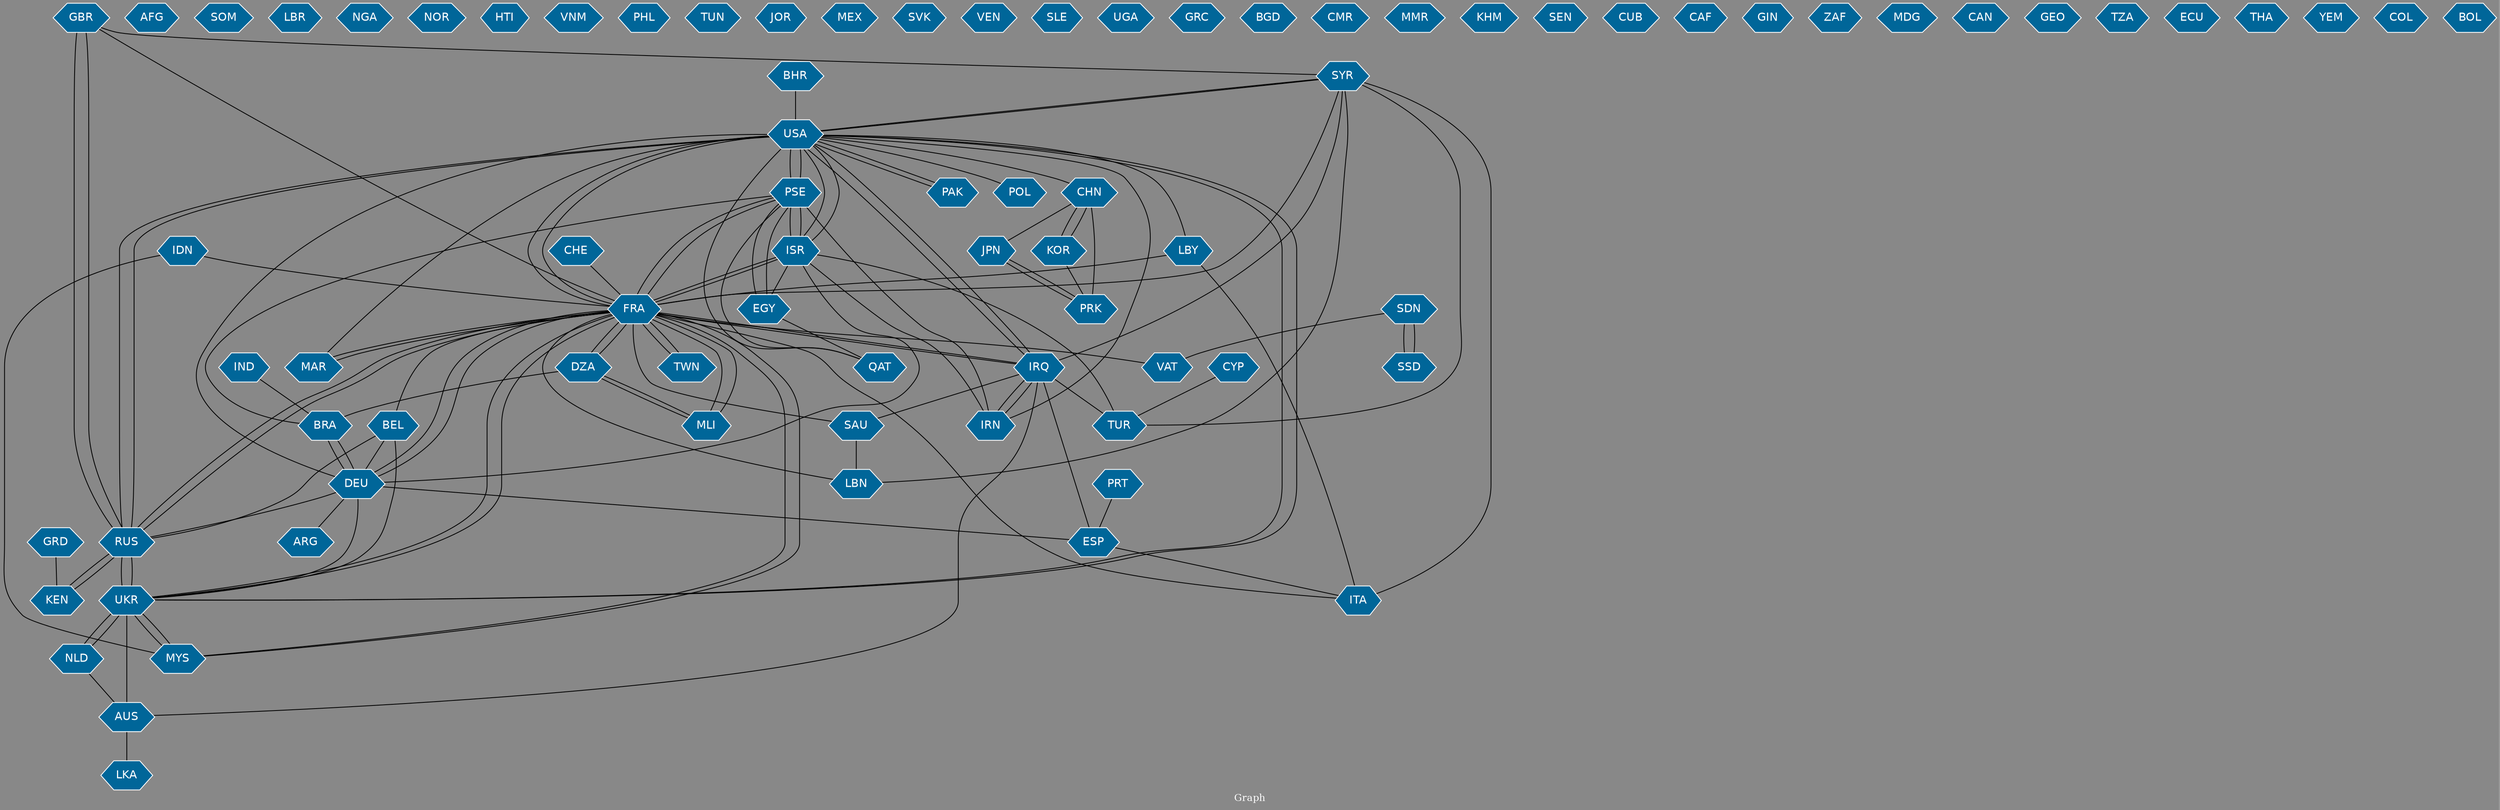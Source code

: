// Countries together in item graph
graph {
	graph [bgcolor="#888888" fontcolor=white fontsize=12 label="Graph" outputorder=edgesfirst overlap=prism]
	node [color=white fillcolor="#006699" fontcolor=white fontname=Helvetica shape=hexagon style=filled]
	edge [arrowhead=open color=black fontcolor=white fontname=Courier fontsize=12]
		GBR [label=GBR]
		DZA [label=DZA]
		PSE [label=PSE]
		ISR [label=ISR]
		BEL [label=BEL]
		SYR [label=SYR]
		USA [label=USA]
		IRN [label=IRN]
		FRA [label=FRA]
		UKR [label=UKR]
		DEU [label=DEU]
		BRA [label=BRA]
		RUS [label=RUS]
		TWN [label=TWN]
		CHN [label=CHN]
		AFG [label=AFG]
		GRD [label=GRD]
		KEN [label=KEN]
		EGY [label=EGY]
		BHR [label=BHR]
		SOM [label=SOM]
		IRQ [label=IRQ]
		LBR [label=LBR]
		AUS [label=AUS]
		ESP [label=ESP]
		NGA [label=NGA]
		PAK [label=PAK]
		LBY [label=LBY]
		NOR [label=NOR]
		HTI [label=HTI]
		VNM [label=VNM]
		ITA [label=ITA]
		IND [label=IND]
		JPN [label=JPN]
		NLD [label=NLD]
		IDN [label=IDN]
		MYS [label=MYS]
		PHL [label=PHL]
		MLI [label=MLI]
		VAT [label=VAT]
		TUN [label=TUN]
		PRK [label=PRK]
		MAR [label=MAR]
		KOR [label=KOR]
		JOR [label=JOR]
		MEX [label=MEX]
		SVK [label=SVK]
		VEN [label=VEN]
		ARG [label=ARG]
		SLE [label=SLE]
		UGA [label=UGA]
		GRC [label=GRC]
		CHE [label=CHE]
		BGD [label=BGD]
		CMR [label=CMR]
		MMR [label=MMR]
		SAU [label=SAU]
		SDN [label=SDN]
		SSD [label=SSD]
		TUR [label=TUR]
		KHM [label=KHM]
		SEN [label=SEN]
		CUB [label=CUB]
		CAF [label=CAF]
		GIN [label=GIN]
		ZAF [label=ZAF]
		POL [label=POL]
		MDG [label=MDG]
		CAN [label=CAN]
		PRT [label=PRT]
		LBN [label=LBN]
		GEO [label=GEO]
		LKA [label=LKA]
		TZA [label=TZA]
		ECU [label=ECU]
		QAT [label=QAT]
		THA [label=THA]
		CYP [label=CYP]
		YEM [label=YEM]
		COL [label=COL]
		BOL [label=BOL]
			FRA -- BEL [weight=1]
			UKR -- FRA [weight=3]
			IDN -- MYS [weight=3]
			SYR -- TUR [weight=1]
			MLI -- FRA [weight=2]
			ISR -- FRA [weight=4]
			CYP -- TUR [weight=1]
			FRA -- MAR [weight=1]
			SDN -- SSD [weight=3]
			UKR -- NLD [weight=2]
			DEU -- ARG [weight=1]
			USA -- LBY [weight=1]
			IRN -- ISR [weight=1]
			CHN -- PRK [weight=2]
			ITA -- FRA [weight=1]
			FRA -- MLI [weight=2]
			NLD -- UKR [weight=1]
			FRA -- LBN [weight=1]
			DEU -- ESP [weight=1]
			USA -- UKR [weight=6]
			USA -- IRN [weight=3]
			DZA -- BRA [weight=1]
			UKR -- MYS [weight=2]
			KOR -- PRK [weight=2]
			DEU -- RUS [weight=1]
			IRQ -- IRN [weight=3]
			JPN -- PRK [weight=1]
			EGY -- QAT [weight=1]
			EGY -- PSE [weight=3]
			ISR -- TUR [weight=3]
			USA -- SYR [weight=1]
			DZA -- FRA [weight=3]
			IND -- BRA [weight=1]
			USA -- IRQ [weight=3]
			BEL -- DEU [weight=1]
			PSE -- EGY [weight=5]
			CHN -- JPN [weight=2]
			IDN -- FRA [weight=1]
			LBN -- SYR [weight=1]
			UKR -- USA [weight=3]
			USA -- PAK [weight=1]
			USA -- RUS [weight=14]
			IRQ -- SAU [weight=1]
			PSE -- ISR [weight=47]
			ISR -- USA [weight=1]
			MYS -- FRA [weight=1]
			TWN -- FRA [weight=1]
			GBR -- RUS [weight=2]
			KOR -- CHN [weight=1]
			MYS -- UKR [weight=1]
			IRN -- PSE [weight=2]
			PSE -- USA [weight=2]
			PSE -- QAT [weight=1]
			FRA -- DEU [weight=2]
			GBR -- SYR [weight=2]
			GRD -- KEN [weight=1]
			FRA -- USA [weight=2]
			DEU -- FRA [weight=2]
			PSE -- FRA [weight=10]
			ISR -- PSE [weight=58]
			FRA -- GBR [weight=2]
			PAK -- USA [weight=2]
			MLI -- DZA [weight=2]
			IRN -- IRQ [weight=1]
			DEU -- UKR [weight=1]
			LBY -- FRA [weight=2]
			FRA -- DZA [weight=1]
			ESP -- ITA [weight=1]
			USA -- CHN [weight=1]
			NLD -- AUS [weight=1]
			FRA -- SYR [weight=1]
			AUS -- LKA [weight=1]
			RUS -- UKR [weight=12]
			USA -- FRA [weight=1]
			FRA -- TWN [weight=1]
			FRA -- RUS [weight=3]
			FRA -- PSE [weight=16]
			USA -- PSE [weight=4]
			KEN -- RUS [weight=2]
			IRQ -- FRA [weight=1]
			USA -- QAT [weight=1]
			FRA -- MYS [weight=1]
			CHN -- KOR [weight=1]
			BEL -- UKR [weight=1]
			DEU -- BRA [weight=2]
			DEU -- ISR [weight=1]
			LBY -- ITA [weight=1]
			AUS -- UKR [weight=2]
			SYR -- USA [weight=1]
			SYR -- IRQ [weight=1]
			UKR -- RUS [weight=9]
			USA -- ISR [weight=2]
			RUS -- FRA [weight=3]
			MAR -- USA [weight=1]
			IRQ -- AUS [weight=1]
			IRQ -- USA [weight=3]
			SSD -- SDN [weight=2]
			USA -- POL [weight=1]
			BRA -- PSE [weight=1]
			FRA -- IRQ [weight=5]
			FRA -- VAT [weight=1]
			DZA -- MLI [weight=1]
			IRQ -- ESP [weight=1]
			SAU -- FRA [weight=1]
			RUS -- USA [weight=10]
			DEU -- USA [weight=3]
			BEL -- RUS [weight=1]
			SAU -- LBN [weight=1]
			RUS -- KEN [weight=1]
			RUS -- GBR [weight=6]
			SYR -- ITA [weight=2]
			MAR -- FRA [weight=1]
			FRA -- ISR [weight=5]
			PRT -- ESP [weight=1]
			ISR -- EGY [weight=1]
			PRK -- JPN [weight=3]
			BHR -- USA [weight=1]
			IRQ -- TUR [weight=1]
			FRA -- UKR [weight=1]
			SDN -- VAT [weight=1]
			CHE -- FRA [weight=2]
			BRA -- DEU [weight=1]
}